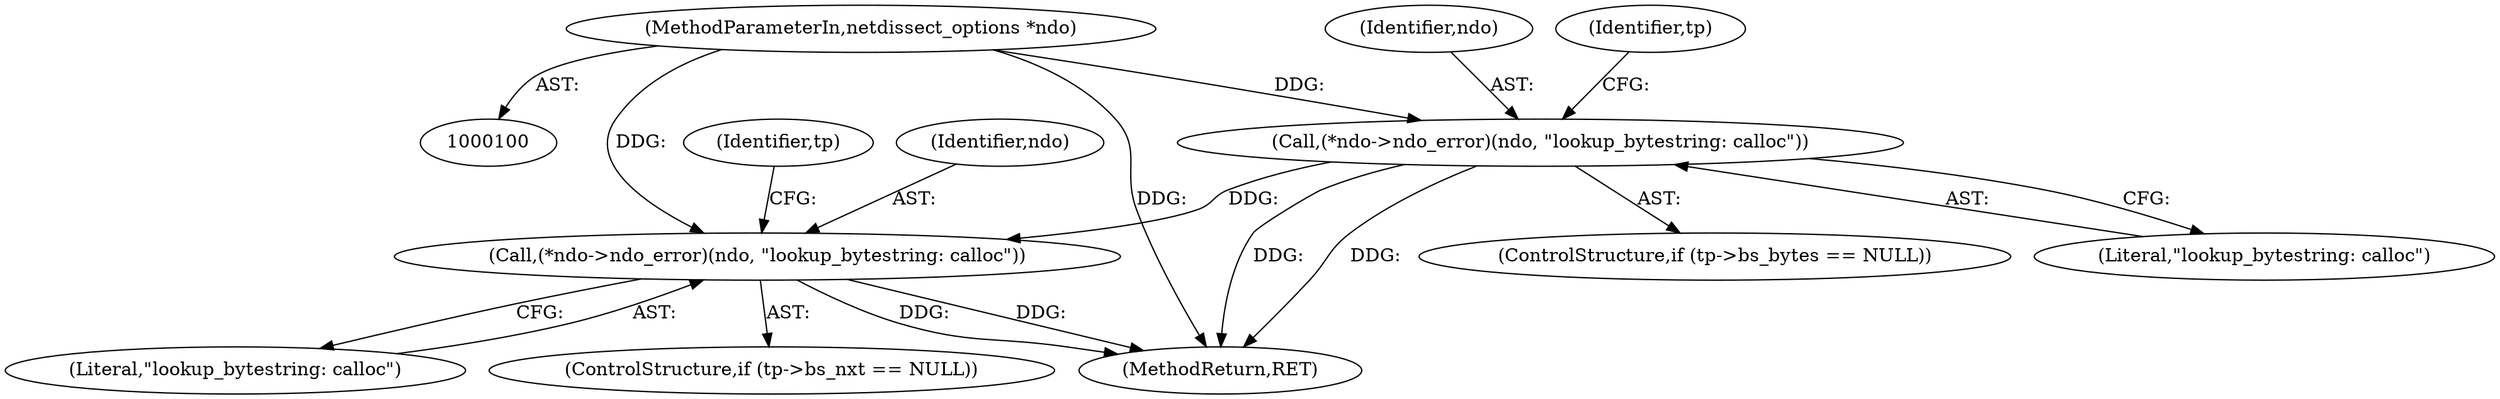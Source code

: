 digraph "0_tcpdump_730fc35968c5433b9e2a829779057f4f9495dc51_1@pointer" {
"1000101" [label="(MethodParameterIn,netdissect_options *ndo)"];
"1000279" [label="(Call,(*ndo->ndo_error)(ndo, \"lookup_bytestring: calloc\"))"];
"1000310" [label="(Call,(*ndo->ndo_error)(ndo, \"lookup_bytestring: calloc\"))"];
"1000312" [label="(Literal,\"lookup_bytestring: calloc\")"];
"1000314" [label="(Identifier,tp)"];
"1000280" [label="(Identifier,ndo)"];
"1000315" [label="(MethodReturn,RET)"];
"1000310" [label="(Call,(*ndo->ndo_error)(ndo, \"lookup_bytestring: calloc\"))"];
"1000284" [label="(Identifier,tp)"];
"1000311" [label="(Identifier,ndo)"];
"1000279" [label="(Call,(*ndo->ndo_error)(ndo, \"lookup_bytestring: calloc\"))"];
"1000101" [label="(MethodParameterIn,netdissect_options *ndo)"];
"1000281" [label="(Literal,\"lookup_bytestring: calloc\")"];
"1000304" [label="(ControlStructure,if (tp->bs_nxt == NULL))"];
"1000273" [label="(ControlStructure,if (tp->bs_bytes == NULL))"];
"1000101" -> "1000100"  [label="AST: "];
"1000101" -> "1000315"  [label="DDG: "];
"1000101" -> "1000279"  [label="DDG: "];
"1000101" -> "1000310"  [label="DDG: "];
"1000279" -> "1000273"  [label="AST: "];
"1000279" -> "1000281"  [label="CFG: "];
"1000280" -> "1000279"  [label="AST: "];
"1000281" -> "1000279"  [label="AST: "];
"1000284" -> "1000279"  [label="CFG: "];
"1000279" -> "1000315"  [label="DDG: "];
"1000279" -> "1000315"  [label="DDG: "];
"1000279" -> "1000310"  [label="DDG: "];
"1000310" -> "1000304"  [label="AST: "];
"1000310" -> "1000312"  [label="CFG: "];
"1000311" -> "1000310"  [label="AST: "];
"1000312" -> "1000310"  [label="AST: "];
"1000314" -> "1000310"  [label="CFG: "];
"1000310" -> "1000315"  [label="DDG: "];
"1000310" -> "1000315"  [label="DDG: "];
}
